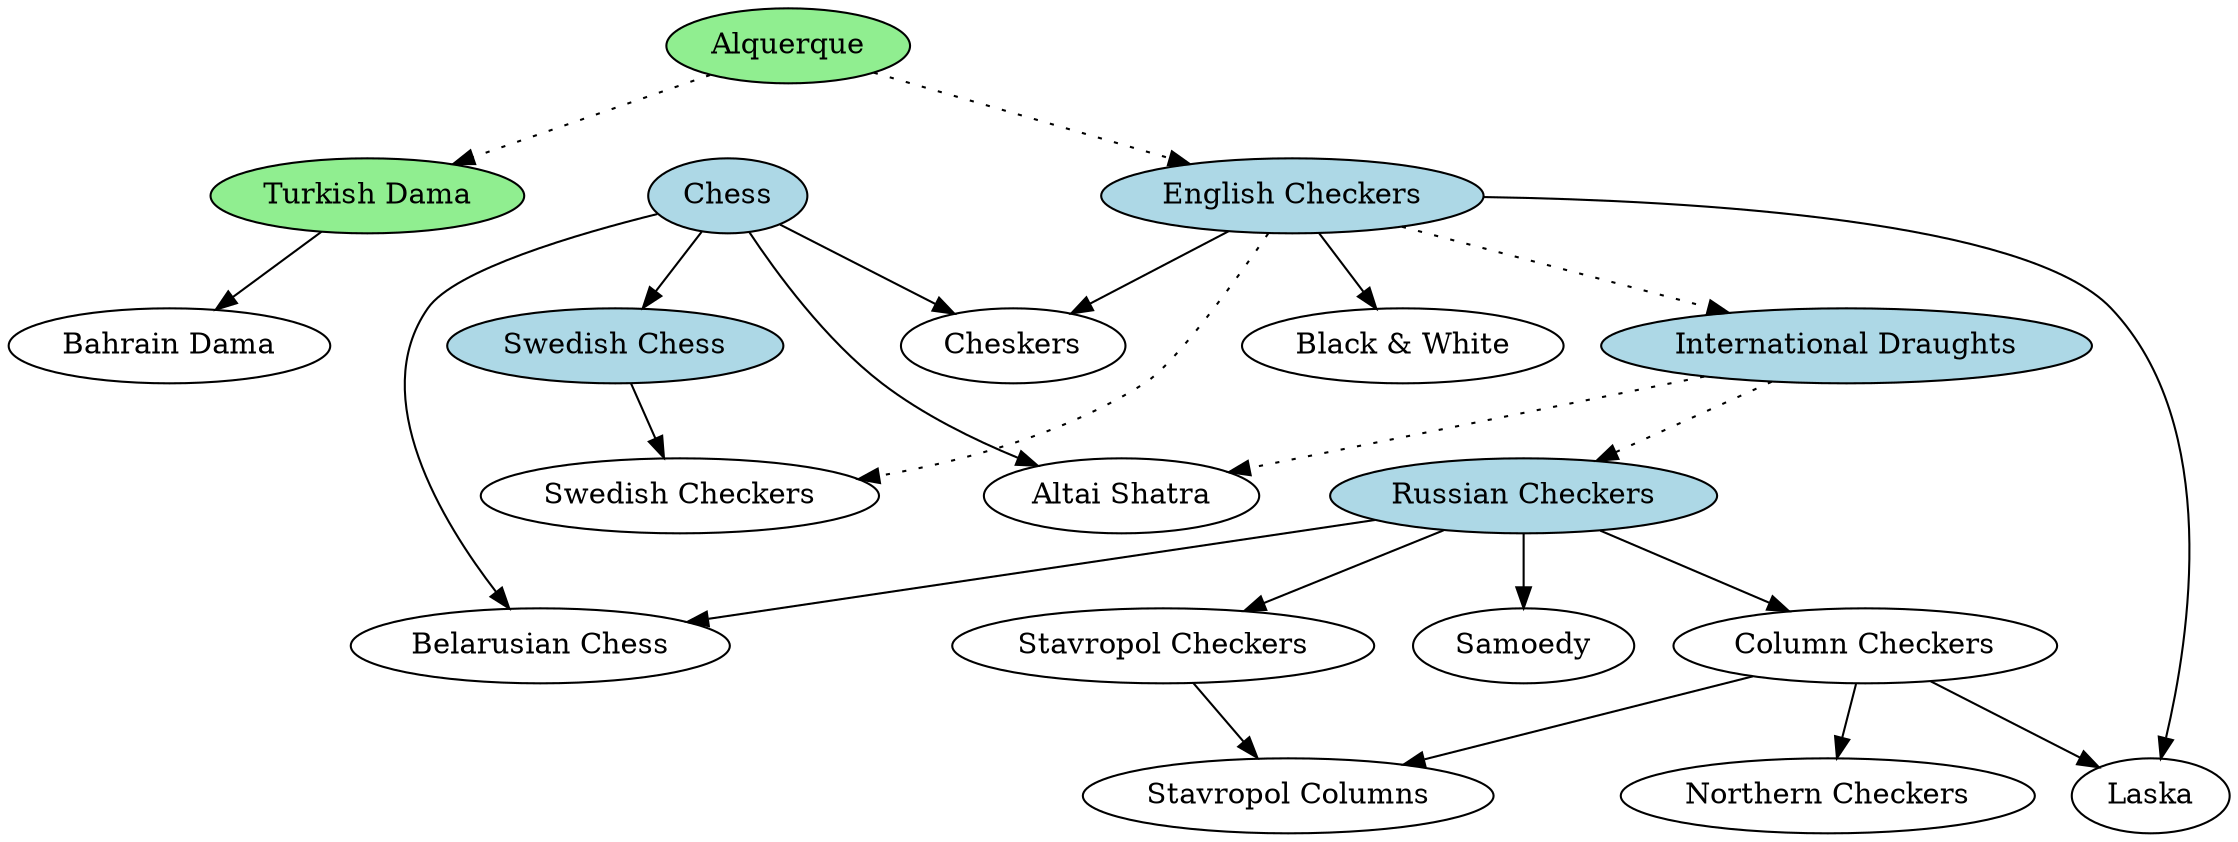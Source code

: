 digraph checkers {
    "Alquerque"[style="filled",fillcolor="lightgreen"];
    "Turkish Dama"[style="filled",fillcolor="lightgreen"];
    "English Checkers"[style="filled",fillcolor="lightblue"];
    "International Draughts"[style="filled",fillcolor="lightblue"];
    "Russian Checkers"[style="filled",fillcolor="lightblue"];
    "Chess"[style="filled",fillcolor="lightblue"];
    "Swedish Chess"[style="filled",fillcolor="lightblue"];

    "Alquerque" -> "English Checkers"[style=dotted];
    "Alquerque" -> "Turkish Dama"[style=dotted];
    "English Checkers" -> "International Draughts"[style=dotted];
    "International Draughts" -> "Russian Checkers"[style=dotted];
    "Chess" -> "Swedish Chess"

    "Turkish Dama" -> "Bahrain Dama";
    "English Checkers" -> "Cheskers"
    "Chess" -> "Cheskers"
    "Chess" -> "Altai Shatra"
    "International Draughts" -> "Altai Shatra"[style=dotted];
    "Chess" -> "Belarusian Chess"
    "Russian Checkers" -> "Belarusian Chess"
    "Russian Checkers" -> "Column Checkers"
    "Column Checkers" -> "Laska"
    "English Checkers" -> "Laska"
    "Column Checkers" -> "Northern Checkers"
    "Russian Checkers" -> "Samoedy"
    "Russian Checkers" -> "Stavropol Checkers"
    "Stavropol Checkers" -> "Stavropol Columns"
    "Column Checkers" -> "Stavropol Columns"
    "Swedish Chess" -> "Swedish Checkers"
    "English Checkers" -> "Swedish Checkers"[style=dotted];
    "English Checkers" -> "Black & White"
}

